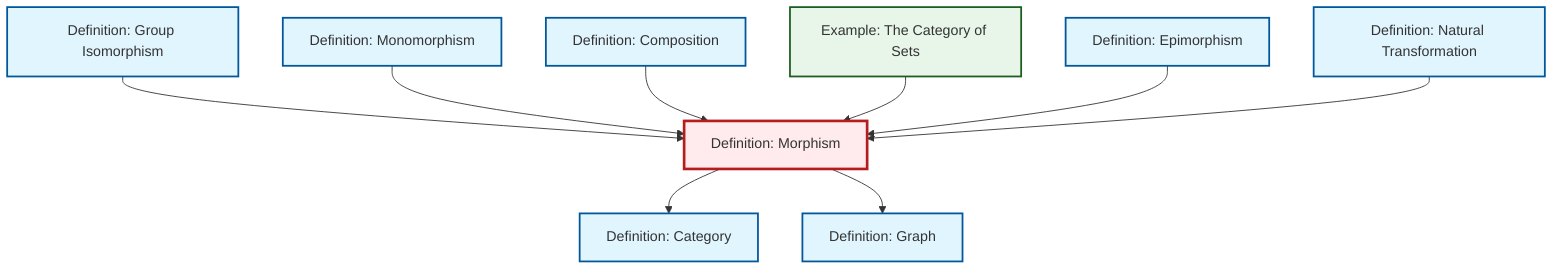 graph TD
    classDef definition fill:#e1f5fe,stroke:#01579b,stroke-width:2px
    classDef theorem fill:#f3e5f5,stroke:#4a148c,stroke-width:2px
    classDef axiom fill:#fff3e0,stroke:#e65100,stroke-width:2px
    classDef example fill:#e8f5e9,stroke:#1b5e20,stroke-width:2px
    classDef current fill:#ffebee,stroke:#b71c1c,stroke-width:3px
    def-natural-transformation["Definition: Natural Transformation"]:::definition
    def-epimorphism["Definition: Epimorphism"]:::definition
    def-category["Definition: Category"]:::definition
    def-isomorphism["Definition: Group Isomorphism"]:::definition
    def-morphism["Definition: Morphism"]:::definition
    def-monomorphism["Definition: Monomorphism"]:::definition
    def-composition["Definition: Composition"]:::definition
    def-graph["Definition: Graph"]:::definition
    ex-set-category["Example: The Category of Sets"]:::example
    def-isomorphism --> def-morphism
    def-monomorphism --> def-morphism
    def-composition --> def-morphism
    def-morphism --> def-category
    ex-set-category --> def-morphism
    def-morphism --> def-graph
    def-epimorphism --> def-morphism
    def-natural-transformation --> def-morphism
    class def-morphism current
